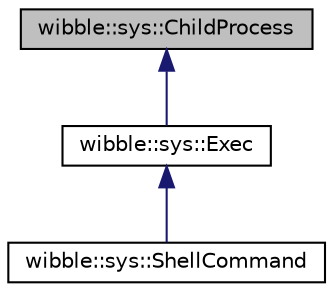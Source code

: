 digraph G
{
  edge [fontname="Helvetica",fontsize="10",labelfontname="Helvetica",labelfontsize="10"];
  node [fontname="Helvetica",fontsize="10",shape=record];
  Node1 [label="wibble::sys::ChildProcess",height=0.2,width=0.4,color="black", fillcolor="grey75", style="filled" fontcolor="black"];
  Node1 -> Node2 [dir="back",color="midnightblue",fontsize="10",style="solid",fontname="Helvetica"];
  Node2 [label="wibble::sys::Exec",height=0.2,width=0.4,color="black", fillcolor="white", style="filled",URL="$classwibble_1_1sys_1_1Exec.html",tooltip="Execute external commands, either forked as a ChildProcess or directly using exec()."];
  Node2 -> Node3 [dir="back",color="midnightblue",fontsize="10",style="solid",fontname="Helvetica"];
  Node3 [label="wibble::sys::ShellCommand",height=0.2,width=0.4,color="black", fillcolor="white", style="filled",URL="$classwibble_1_1sys_1_1ShellCommand.html",tooltip="Execute a shell command using /bin/sh -c."];
}
